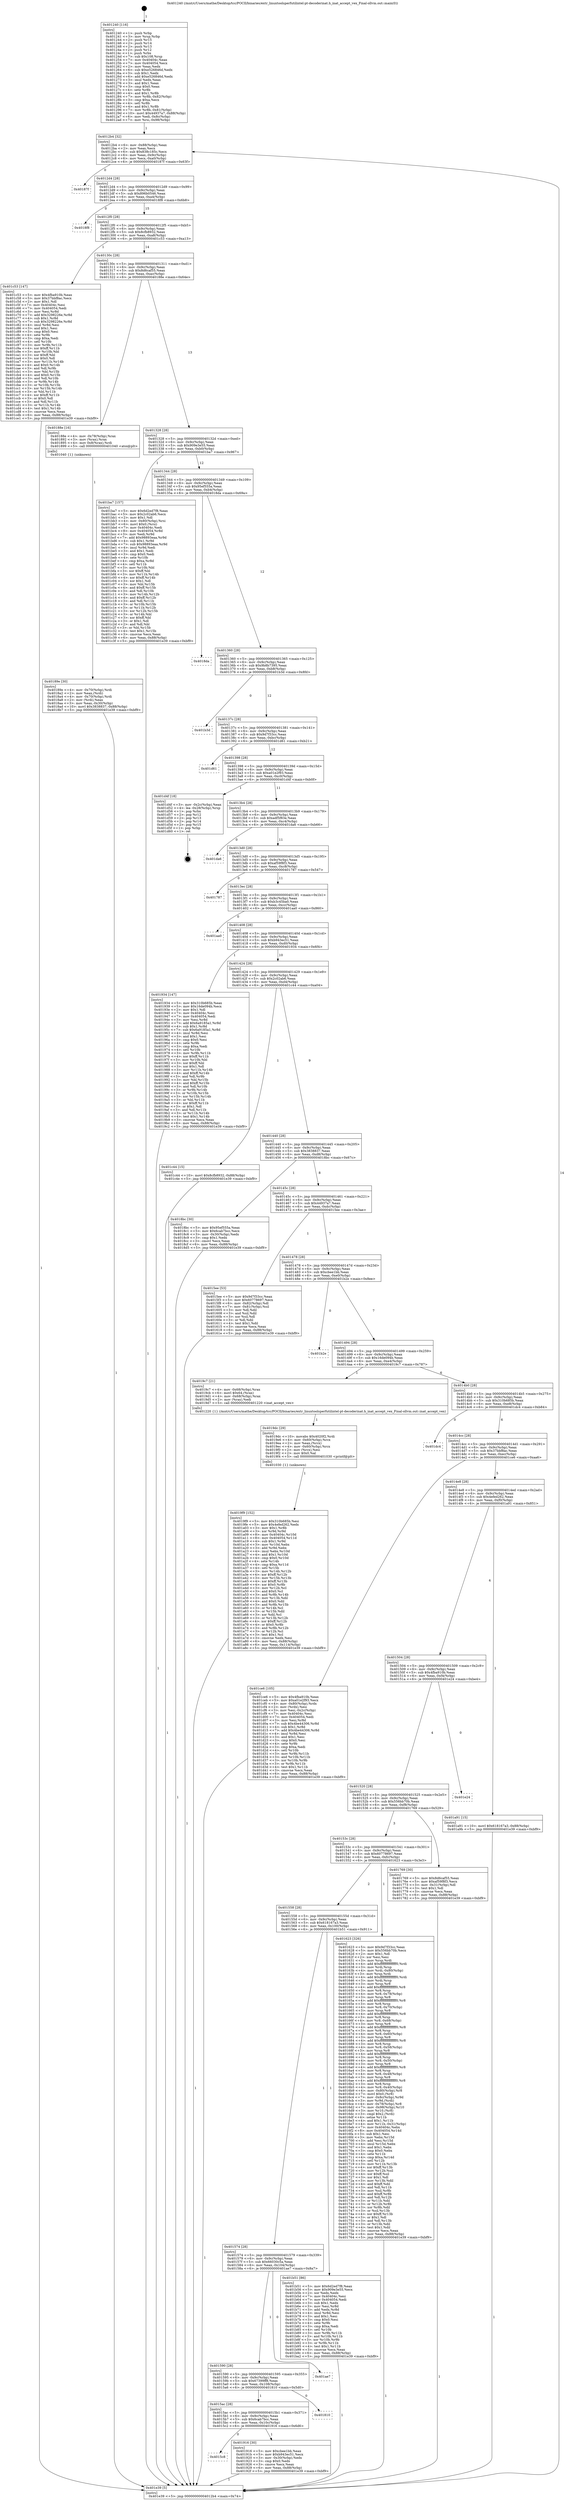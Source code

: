digraph "0x401240" {
  label = "0x401240 (/mnt/c/Users/mathe/Desktop/tcc/POCII/binaries/extr_linuxtoolsperfutilintel-pt-decoderinat.h_inat_accept_vex_Final-ollvm.out::main(0))"
  labelloc = "t"
  node[shape=record]

  Entry [label="",width=0.3,height=0.3,shape=circle,fillcolor=black,style=filled]
  "0x4012b4" [label="{
     0x4012b4 [32]\l
     | [instrs]\l
     &nbsp;&nbsp;0x4012b4 \<+6\>: mov -0x88(%rbp),%eax\l
     &nbsp;&nbsp;0x4012ba \<+2\>: mov %eax,%ecx\l
     &nbsp;&nbsp;0x4012bc \<+6\>: sub $0x838c185c,%ecx\l
     &nbsp;&nbsp;0x4012c2 \<+6\>: mov %eax,-0x9c(%rbp)\l
     &nbsp;&nbsp;0x4012c8 \<+6\>: mov %ecx,-0xa0(%rbp)\l
     &nbsp;&nbsp;0x4012ce \<+6\>: je 000000000040187f \<main+0x63f\>\l
  }"]
  "0x40187f" [label="{
     0x40187f\l
  }", style=dashed]
  "0x4012d4" [label="{
     0x4012d4 [28]\l
     | [instrs]\l
     &nbsp;&nbsp;0x4012d4 \<+5\>: jmp 00000000004012d9 \<main+0x99\>\l
     &nbsp;&nbsp;0x4012d9 \<+6\>: mov -0x9c(%rbp),%eax\l
     &nbsp;&nbsp;0x4012df \<+5\>: sub $0x896b0546,%eax\l
     &nbsp;&nbsp;0x4012e4 \<+6\>: mov %eax,-0xa4(%rbp)\l
     &nbsp;&nbsp;0x4012ea \<+6\>: je 00000000004018f8 \<main+0x6b8\>\l
  }"]
  Exit [label="",width=0.3,height=0.3,shape=circle,fillcolor=black,style=filled,peripheries=2]
  "0x4018f8" [label="{
     0x4018f8\l
  }", style=dashed]
  "0x4012f0" [label="{
     0x4012f0 [28]\l
     | [instrs]\l
     &nbsp;&nbsp;0x4012f0 \<+5\>: jmp 00000000004012f5 \<main+0xb5\>\l
     &nbsp;&nbsp;0x4012f5 \<+6\>: mov -0x9c(%rbp),%eax\l
     &nbsp;&nbsp;0x4012fb \<+5\>: sub $0x8cfb8932,%eax\l
     &nbsp;&nbsp;0x401300 \<+6\>: mov %eax,-0xa8(%rbp)\l
     &nbsp;&nbsp;0x401306 \<+6\>: je 0000000000401c53 \<main+0xa13\>\l
  }"]
  "0x4019f9" [label="{
     0x4019f9 [152]\l
     | [instrs]\l
     &nbsp;&nbsp;0x4019f9 \<+5\>: mov $0x310b685b,%esi\l
     &nbsp;&nbsp;0x4019fe \<+5\>: mov $0x4efed262,%edx\l
     &nbsp;&nbsp;0x401a03 \<+3\>: mov $0x1,%r8b\l
     &nbsp;&nbsp;0x401a06 \<+3\>: xor %r9d,%r9d\l
     &nbsp;&nbsp;0x401a09 \<+8\>: mov 0x40404c,%r10d\l
     &nbsp;&nbsp;0x401a11 \<+8\>: mov 0x404054,%r11d\l
     &nbsp;&nbsp;0x401a19 \<+4\>: sub $0x1,%r9d\l
     &nbsp;&nbsp;0x401a1d \<+3\>: mov %r10d,%ebx\l
     &nbsp;&nbsp;0x401a20 \<+3\>: add %r9d,%ebx\l
     &nbsp;&nbsp;0x401a23 \<+4\>: imul %ebx,%r10d\l
     &nbsp;&nbsp;0x401a27 \<+4\>: and $0x1,%r10d\l
     &nbsp;&nbsp;0x401a2b \<+4\>: cmp $0x0,%r10d\l
     &nbsp;&nbsp;0x401a2f \<+4\>: sete %r14b\l
     &nbsp;&nbsp;0x401a33 \<+4\>: cmp $0xa,%r11d\l
     &nbsp;&nbsp;0x401a37 \<+4\>: setl %r15b\l
     &nbsp;&nbsp;0x401a3b \<+3\>: mov %r14b,%r12b\l
     &nbsp;&nbsp;0x401a3e \<+4\>: xor $0xff,%r12b\l
     &nbsp;&nbsp;0x401a42 \<+3\>: mov %r15b,%r13b\l
     &nbsp;&nbsp;0x401a45 \<+4\>: xor $0xff,%r13b\l
     &nbsp;&nbsp;0x401a49 \<+4\>: xor $0x0,%r8b\l
     &nbsp;&nbsp;0x401a4d \<+3\>: mov %r12b,%cl\l
     &nbsp;&nbsp;0x401a50 \<+3\>: and $0x0,%cl\l
     &nbsp;&nbsp;0x401a53 \<+3\>: and %r8b,%r14b\l
     &nbsp;&nbsp;0x401a56 \<+3\>: mov %r13b,%dil\l
     &nbsp;&nbsp;0x401a59 \<+4\>: and $0x0,%dil\l
     &nbsp;&nbsp;0x401a5d \<+3\>: and %r8b,%r15b\l
     &nbsp;&nbsp;0x401a60 \<+3\>: or %r14b,%cl\l
     &nbsp;&nbsp;0x401a63 \<+3\>: or %r15b,%dil\l
     &nbsp;&nbsp;0x401a66 \<+3\>: xor %dil,%cl\l
     &nbsp;&nbsp;0x401a69 \<+3\>: or %r13b,%r12b\l
     &nbsp;&nbsp;0x401a6c \<+4\>: xor $0xff,%r12b\l
     &nbsp;&nbsp;0x401a70 \<+4\>: or $0x0,%r8b\l
     &nbsp;&nbsp;0x401a74 \<+3\>: and %r8b,%r12b\l
     &nbsp;&nbsp;0x401a77 \<+3\>: or %r12b,%cl\l
     &nbsp;&nbsp;0x401a7a \<+3\>: test $0x1,%cl\l
     &nbsp;&nbsp;0x401a7d \<+3\>: cmovne %edx,%esi\l
     &nbsp;&nbsp;0x401a80 \<+6\>: mov %esi,-0x88(%rbp)\l
     &nbsp;&nbsp;0x401a86 \<+6\>: mov %eax,-0x114(%rbp)\l
     &nbsp;&nbsp;0x401a8c \<+5\>: jmp 0000000000401e39 \<main+0xbf9\>\l
  }"]
  "0x401c53" [label="{
     0x401c53 [147]\l
     | [instrs]\l
     &nbsp;&nbsp;0x401c53 \<+5\>: mov $0x4fba910b,%eax\l
     &nbsp;&nbsp;0x401c58 \<+5\>: mov $0x37bbf8ac,%ecx\l
     &nbsp;&nbsp;0x401c5d \<+2\>: mov $0x1,%dl\l
     &nbsp;&nbsp;0x401c5f \<+7\>: mov 0x40404c,%esi\l
     &nbsp;&nbsp;0x401c66 \<+7\>: mov 0x404054,%edi\l
     &nbsp;&nbsp;0x401c6d \<+3\>: mov %esi,%r8d\l
     &nbsp;&nbsp;0x401c70 \<+7\>: add $0x3298226e,%r8d\l
     &nbsp;&nbsp;0x401c77 \<+4\>: sub $0x1,%r8d\l
     &nbsp;&nbsp;0x401c7b \<+7\>: sub $0x3298226e,%r8d\l
     &nbsp;&nbsp;0x401c82 \<+4\>: imul %r8d,%esi\l
     &nbsp;&nbsp;0x401c86 \<+3\>: and $0x1,%esi\l
     &nbsp;&nbsp;0x401c89 \<+3\>: cmp $0x0,%esi\l
     &nbsp;&nbsp;0x401c8c \<+4\>: sete %r9b\l
     &nbsp;&nbsp;0x401c90 \<+3\>: cmp $0xa,%edi\l
     &nbsp;&nbsp;0x401c93 \<+4\>: setl %r10b\l
     &nbsp;&nbsp;0x401c97 \<+3\>: mov %r9b,%r11b\l
     &nbsp;&nbsp;0x401c9a \<+4\>: xor $0xff,%r11b\l
     &nbsp;&nbsp;0x401c9e \<+3\>: mov %r10b,%bl\l
     &nbsp;&nbsp;0x401ca1 \<+3\>: xor $0xff,%bl\l
     &nbsp;&nbsp;0x401ca4 \<+3\>: xor $0x0,%dl\l
     &nbsp;&nbsp;0x401ca7 \<+3\>: mov %r11b,%r14b\l
     &nbsp;&nbsp;0x401caa \<+4\>: and $0x0,%r14b\l
     &nbsp;&nbsp;0x401cae \<+3\>: and %dl,%r9b\l
     &nbsp;&nbsp;0x401cb1 \<+3\>: mov %bl,%r15b\l
     &nbsp;&nbsp;0x401cb4 \<+4\>: and $0x0,%r15b\l
     &nbsp;&nbsp;0x401cb8 \<+3\>: and %dl,%r10b\l
     &nbsp;&nbsp;0x401cbb \<+3\>: or %r9b,%r14b\l
     &nbsp;&nbsp;0x401cbe \<+3\>: or %r10b,%r15b\l
     &nbsp;&nbsp;0x401cc1 \<+3\>: xor %r15b,%r14b\l
     &nbsp;&nbsp;0x401cc4 \<+3\>: or %bl,%r11b\l
     &nbsp;&nbsp;0x401cc7 \<+4\>: xor $0xff,%r11b\l
     &nbsp;&nbsp;0x401ccb \<+3\>: or $0x0,%dl\l
     &nbsp;&nbsp;0x401cce \<+3\>: and %dl,%r11b\l
     &nbsp;&nbsp;0x401cd1 \<+3\>: or %r11b,%r14b\l
     &nbsp;&nbsp;0x401cd4 \<+4\>: test $0x1,%r14b\l
     &nbsp;&nbsp;0x401cd8 \<+3\>: cmovne %ecx,%eax\l
     &nbsp;&nbsp;0x401cdb \<+6\>: mov %eax,-0x88(%rbp)\l
     &nbsp;&nbsp;0x401ce1 \<+5\>: jmp 0000000000401e39 \<main+0xbf9\>\l
  }"]
  "0x40130c" [label="{
     0x40130c [28]\l
     | [instrs]\l
     &nbsp;&nbsp;0x40130c \<+5\>: jmp 0000000000401311 \<main+0xd1\>\l
     &nbsp;&nbsp;0x401311 \<+6\>: mov -0x9c(%rbp),%eax\l
     &nbsp;&nbsp;0x401317 \<+5\>: sub $0x8d6caf55,%eax\l
     &nbsp;&nbsp;0x40131c \<+6\>: mov %eax,-0xac(%rbp)\l
     &nbsp;&nbsp;0x401322 \<+6\>: je 000000000040188e \<main+0x64e\>\l
  }"]
  "0x4019dc" [label="{
     0x4019dc [29]\l
     | [instrs]\l
     &nbsp;&nbsp;0x4019dc \<+10\>: movabs $0x4020f2,%rdi\l
     &nbsp;&nbsp;0x4019e6 \<+4\>: mov -0x60(%rbp),%rcx\l
     &nbsp;&nbsp;0x4019ea \<+2\>: mov %eax,(%rcx)\l
     &nbsp;&nbsp;0x4019ec \<+4\>: mov -0x60(%rbp),%rcx\l
     &nbsp;&nbsp;0x4019f0 \<+2\>: mov (%rcx),%esi\l
     &nbsp;&nbsp;0x4019f2 \<+2\>: mov $0x0,%al\l
     &nbsp;&nbsp;0x4019f4 \<+5\>: call 0000000000401030 \<printf@plt\>\l
     | [calls]\l
     &nbsp;&nbsp;0x401030 \{1\} (unknown)\l
  }"]
  "0x40188e" [label="{
     0x40188e [16]\l
     | [instrs]\l
     &nbsp;&nbsp;0x40188e \<+4\>: mov -0x78(%rbp),%rax\l
     &nbsp;&nbsp;0x401892 \<+3\>: mov (%rax),%rax\l
     &nbsp;&nbsp;0x401895 \<+4\>: mov 0x8(%rax),%rdi\l
     &nbsp;&nbsp;0x401899 \<+5\>: call 0000000000401040 \<atoi@plt\>\l
     | [calls]\l
     &nbsp;&nbsp;0x401040 \{1\} (unknown)\l
  }"]
  "0x401328" [label="{
     0x401328 [28]\l
     | [instrs]\l
     &nbsp;&nbsp;0x401328 \<+5\>: jmp 000000000040132d \<main+0xed\>\l
     &nbsp;&nbsp;0x40132d \<+6\>: mov -0x9c(%rbp),%eax\l
     &nbsp;&nbsp;0x401333 \<+5\>: sub $0x909e3e55,%eax\l
     &nbsp;&nbsp;0x401338 \<+6\>: mov %eax,-0xb0(%rbp)\l
     &nbsp;&nbsp;0x40133e \<+6\>: je 0000000000401ba7 \<main+0x967\>\l
  }"]
  "0x4015c8" [label="{
     0x4015c8\l
  }", style=dashed]
  "0x401ba7" [label="{
     0x401ba7 [157]\l
     | [instrs]\l
     &nbsp;&nbsp;0x401ba7 \<+5\>: mov $0x6d2ed7f8,%eax\l
     &nbsp;&nbsp;0x401bac \<+5\>: mov $0x2c02ab6,%ecx\l
     &nbsp;&nbsp;0x401bb1 \<+2\>: mov $0x1,%dl\l
     &nbsp;&nbsp;0x401bb3 \<+4\>: mov -0x80(%rbp),%rsi\l
     &nbsp;&nbsp;0x401bb7 \<+6\>: movl $0x0,(%rsi)\l
     &nbsp;&nbsp;0x401bbd \<+7\>: mov 0x40404c,%edi\l
     &nbsp;&nbsp;0x401bc4 \<+8\>: mov 0x404054,%r8d\l
     &nbsp;&nbsp;0x401bcc \<+3\>: mov %edi,%r9d\l
     &nbsp;&nbsp;0x401bcf \<+7\>: add $0x98893eaa,%r9d\l
     &nbsp;&nbsp;0x401bd6 \<+4\>: sub $0x1,%r9d\l
     &nbsp;&nbsp;0x401bda \<+7\>: sub $0x98893eaa,%r9d\l
     &nbsp;&nbsp;0x401be1 \<+4\>: imul %r9d,%edi\l
     &nbsp;&nbsp;0x401be5 \<+3\>: and $0x1,%edi\l
     &nbsp;&nbsp;0x401be8 \<+3\>: cmp $0x0,%edi\l
     &nbsp;&nbsp;0x401beb \<+4\>: sete %r10b\l
     &nbsp;&nbsp;0x401bef \<+4\>: cmp $0xa,%r8d\l
     &nbsp;&nbsp;0x401bf3 \<+4\>: setl %r11b\l
     &nbsp;&nbsp;0x401bf7 \<+3\>: mov %r10b,%bl\l
     &nbsp;&nbsp;0x401bfa \<+3\>: xor $0xff,%bl\l
     &nbsp;&nbsp;0x401bfd \<+3\>: mov %r11b,%r14b\l
     &nbsp;&nbsp;0x401c00 \<+4\>: xor $0xff,%r14b\l
     &nbsp;&nbsp;0x401c04 \<+3\>: xor $0x1,%dl\l
     &nbsp;&nbsp;0x401c07 \<+3\>: mov %bl,%r15b\l
     &nbsp;&nbsp;0x401c0a \<+4\>: and $0xff,%r15b\l
     &nbsp;&nbsp;0x401c0e \<+3\>: and %dl,%r10b\l
     &nbsp;&nbsp;0x401c11 \<+3\>: mov %r14b,%r12b\l
     &nbsp;&nbsp;0x401c14 \<+4\>: and $0xff,%r12b\l
     &nbsp;&nbsp;0x401c18 \<+3\>: and %dl,%r11b\l
     &nbsp;&nbsp;0x401c1b \<+3\>: or %r10b,%r15b\l
     &nbsp;&nbsp;0x401c1e \<+3\>: or %r11b,%r12b\l
     &nbsp;&nbsp;0x401c21 \<+3\>: xor %r12b,%r15b\l
     &nbsp;&nbsp;0x401c24 \<+3\>: or %r14b,%bl\l
     &nbsp;&nbsp;0x401c27 \<+3\>: xor $0xff,%bl\l
     &nbsp;&nbsp;0x401c2a \<+3\>: or $0x1,%dl\l
     &nbsp;&nbsp;0x401c2d \<+2\>: and %dl,%bl\l
     &nbsp;&nbsp;0x401c2f \<+3\>: or %bl,%r15b\l
     &nbsp;&nbsp;0x401c32 \<+4\>: test $0x1,%r15b\l
     &nbsp;&nbsp;0x401c36 \<+3\>: cmovne %ecx,%eax\l
     &nbsp;&nbsp;0x401c39 \<+6\>: mov %eax,-0x88(%rbp)\l
     &nbsp;&nbsp;0x401c3f \<+5\>: jmp 0000000000401e39 \<main+0xbf9\>\l
  }"]
  "0x401344" [label="{
     0x401344 [28]\l
     | [instrs]\l
     &nbsp;&nbsp;0x401344 \<+5\>: jmp 0000000000401349 \<main+0x109\>\l
     &nbsp;&nbsp;0x401349 \<+6\>: mov -0x9c(%rbp),%eax\l
     &nbsp;&nbsp;0x40134f \<+5\>: sub $0x95ef555a,%eax\l
     &nbsp;&nbsp;0x401354 \<+6\>: mov %eax,-0xb4(%rbp)\l
     &nbsp;&nbsp;0x40135a \<+6\>: je 00000000004018da \<main+0x69a\>\l
  }"]
  "0x401916" [label="{
     0x401916 [30]\l
     | [instrs]\l
     &nbsp;&nbsp;0x401916 \<+5\>: mov $0xcbee1bb,%eax\l
     &nbsp;&nbsp;0x40191b \<+5\>: mov $0xb943ec51,%ecx\l
     &nbsp;&nbsp;0x401920 \<+3\>: mov -0x30(%rbp),%edx\l
     &nbsp;&nbsp;0x401923 \<+3\>: cmp $0x0,%edx\l
     &nbsp;&nbsp;0x401926 \<+3\>: cmove %ecx,%eax\l
     &nbsp;&nbsp;0x401929 \<+6\>: mov %eax,-0x88(%rbp)\l
     &nbsp;&nbsp;0x40192f \<+5\>: jmp 0000000000401e39 \<main+0xbf9\>\l
  }"]
  "0x4018da" [label="{
     0x4018da\l
  }", style=dashed]
  "0x401360" [label="{
     0x401360 [28]\l
     | [instrs]\l
     &nbsp;&nbsp;0x401360 \<+5\>: jmp 0000000000401365 \<main+0x125\>\l
     &nbsp;&nbsp;0x401365 \<+6\>: mov -0x9c(%rbp),%eax\l
     &nbsp;&nbsp;0x40136b \<+5\>: sub $0x9b8b7395,%eax\l
     &nbsp;&nbsp;0x401370 \<+6\>: mov %eax,-0xb8(%rbp)\l
     &nbsp;&nbsp;0x401376 \<+6\>: je 0000000000401b3d \<main+0x8fd\>\l
  }"]
  "0x4015ac" [label="{
     0x4015ac [28]\l
     | [instrs]\l
     &nbsp;&nbsp;0x4015ac \<+5\>: jmp 00000000004015b1 \<main+0x371\>\l
     &nbsp;&nbsp;0x4015b1 \<+6\>: mov -0x9c(%rbp),%eax\l
     &nbsp;&nbsp;0x4015b7 \<+5\>: sub $0x6cab7bcc,%eax\l
     &nbsp;&nbsp;0x4015bc \<+6\>: mov %eax,-0x10c(%rbp)\l
     &nbsp;&nbsp;0x4015c2 \<+6\>: je 0000000000401916 \<main+0x6d6\>\l
  }"]
  "0x401b3d" [label="{
     0x401b3d\l
  }", style=dashed]
  "0x40137c" [label="{
     0x40137c [28]\l
     | [instrs]\l
     &nbsp;&nbsp;0x40137c \<+5\>: jmp 0000000000401381 \<main+0x141\>\l
     &nbsp;&nbsp;0x401381 \<+6\>: mov -0x9c(%rbp),%eax\l
     &nbsp;&nbsp;0x401387 \<+5\>: sub $0x9d7f33cc,%eax\l
     &nbsp;&nbsp;0x40138c \<+6\>: mov %eax,-0xbc(%rbp)\l
     &nbsp;&nbsp;0x401392 \<+6\>: je 0000000000401d61 \<main+0xb21\>\l
  }"]
  "0x401810" [label="{
     0x401810\l
  }", style=dashed]
  "0x401d61" [label="{
     0x401d61\l
  }", style=dashed]
  "0x401398" [label="{
     0x401398 [28]\l
     | [instrs]\l
     &nbsp;&nbsp;0x401398 \<+5\>: jmp 000000000040139d \<main+0x15d\>\l
     &nbsp;&nbsp;0x40139d \<+6\>: mov -0x9c(%rbp),%eax\l
     &nbsp;&nbsp;0x4013a3 \<+5\>: sub $0xa01e2f93,%eax\l
     &nbsp;&nbsp;0x4013a8 \<+6\>: mov %eax,-0xc0(%rbp)\l
     &nbsp;&nbsp;0x4013ae \<+6\>: je 0000000000401d4f \<main+0xb0f\>\l
  }"]
  "0x401590" [label="{
     0x401590 [28]\l
     | [instrs]\l
     &nbsp;&nbsp;0x401590 \<+5\>: jmp 0000000000401595 \<main+0x355\>\l
     &nbsp;&nbsp;0x401595 \<+6\>: mov -0x9c(%rbp),%eax\l
     &nbsp;&nbsp;0x40159b \<+5\>: sub $0x67399ff8,%eax\l
     &nbsp;&nbsp;0x4015a0 \<+6\>: mov %eax,-0x108(%rbp)\l
     &nbsp;&nbsp;0x4015a6 \<+6\>: je 0000000000401810 \<main+0x5d0\>\l
  }"]
  "0x401d4f" [label="{
     0x401d4f [18]\l
     | [instrs]\l
     &nbsp;&nbsp;0x401d4f \<+3\>: mov -0x2c(%rbp),%eax\l
     &nbsp;&nbsp;0x401d52 \<+4\>: lea -0x28(%rbp),%rsp\l
     &nbsp;&nbsp;0x401d56 \<+1\>: pop %rbx\l
     &nbsp;&nbsp;0x401d57 \<+2\>: pop %r12\l
     &nbsp;&nbsp;0x401d59 \<+2\>: pop %r13\l
     &nbsp;&nbsp;0x401d5b \<+2\>: pop %r14\l
     &nbsp;&nbsp;0x401d5d \<+2\>: pop %r15\l
     &nbsp;&nbsp;0x401d5f \<+1\>: pop %rbp\l
     &nbsp;&nbsp;0x401d60 \<+1\>: ret\l
  }"]
  "0x4013b4" [label="{
     0x4013b4 [28]\l
     | [instrs]\l
     &nbsp;&nbsp;0x4013b4 \<+5\>: jmp 00000000004013b9 \<main+0x179\>\l
     &nbsp;&nbsp;0x4013b9 \<+6\>: mov -0x9c(%rbp),%eax\l
     &nbsp;&nbsp;0x4013bf \<+5\>: sub $0xadf5f83e,%eax\l
     &nbsp;&nbsp;0x4013c4 \<+6\>: mov %eax,-0xc4(%rbp)\l
     &nbsp;&nbsp;0x4013ca \<+6\>: je 0000000000401da6 \<main+0xb66\>\l
  }"]
  "0x401ae7" [label="{
     0x401ae7\l
  }", style=dashed]
  "0x401da6" [label="{
     0x401da6\l
  }", style=dashed]
  "0x4013d0" [label="{
     0x4013d0 [28]\l
     | [instrs]\l
     &nbsp;&nbsp;0x4013d0 \<+5\>: jmp 00000000004013d5 \<main+0x195\>\l
     &nbsp;&nbsp;0x4013d5 \<+6\>: mov -0x9c(%rbp),%eax\l
     &nbsp;&nbsp;0x4013db \<+5\>: sub $0xaf59f8f3,%eax\l
     &nbsp;&nbsp;0x4013e0 \<+6\>: mov %eax,-0xc8(%rbp)\l
     &nbsp;&nbsp;0x4013e6 \<+6\>: je 0000000000401787 \<main+0x547\>\l
  }"]
  "0x401574" [label="{
     0x401574 [28]\l
     | [instrs]\l
     &nbsp;&nbsp;0x401574 \<+5\>: jmp 0000000000401579 \<main+0x339\>\l
     &nbsp;&nbsp;0x401579 \<+6\>: mov -0x9c(%rbp),%eax\l
     &nbsp;&nbsp;0x40157f \<+5\>: sub $0x66030c5a,%eax\l
     &nbsp;&nbsp;0x401584 \<+6\>: mov %eax,-0x104(%rbp)\l
     &nbsp;&nbsp;0x40158a \<+6\>: je 0000000000401ae7 \<main+0x8a7\>\l
  }"]
  "0x401787" [label="{
     0x401787\l
  }", style=dashed]
  "0x4013ec" [label="{
     0x4013ec [28]\l
     | [instrs]\l
     &nbsp;&nbsp;0x4013ec \<+5\>: jmp 00000000004013f1 \<main+0x1b1\>\l
     &nbsp;&nbsp;0x4013f1 \<+6\>: mov -0x9c(%rbp),%eax\l
     &nbsp;&nbsp;0x4013f7 \<+5\>: sub $0xb3c45ba0,%eax\l
     &nbsp;&nbsp;0x4013fc \<+6\>: mov %eax,-0xcc(%rbp)\l
     &nbsp;&nbsp;0x401402 \<+6\>: je 0000000000401aa0 \<main+0x860\>\l
  }"]
  "0x401b51" [label="{
     0x401b51 [86]\l
     | [instrs]\l
     &nbsp;&nbsp;0x401b51 \<+5\>: mov $0x6d2ed7f8,%eax\l
     &nbsp;&nbsp;0x401b56 \<+5\>: mov $0x909e3e55,%ecx\l
     &nbsp;&nbsp;0x401b5b \<+2\>: xor %edx,%edx\l
     &nbsp;&nbsp;0x401b5d \<+7\>: mov 0x40404c,%esi\l
     &nbsp;&nbsp;0x401b64 \<+7\>: mov 0x404054,%edi\l
     &nbsp;&nbsp;0x401b6b \<+3\>: sub $0x1,%edx\l
     &nbsp;&nbsp;0x401b6e \<+3\>: mov %esi,%r8d\l
     &nbsp;&nbsp;0x401b71 \<+3\>: add %edx,%r8d\l
     &nbsp;&nbsp;0x401b74 \<+4\>: imul %r8d,%esi\l
     &nbsp;&nbsp;0x401b78 \<+3\>: and $0x1,%esi\l
     &nbsp;&nbsp;0x401b7b \<+3\>: cmp $0x0,%esi\l
     &nbsp;&nbsp;0x401b7e \<+4\>: sete %r9b\l
     &nbsp;&nbsp;0x401b82 \<+3\>: cmp $0xa,%edi\l
     &nbsp;&nbsp;0x401b85 \<+4\>: setl %r10b\l
     &nbsp;&nbsp;0x401b89 \<+3\>: mov %r9b,%r11b\l
     &nbsp;&nbsp;0x401b8c \<+3\>: and %r10b,%r11b\l
     &nbsp;&nbsp;0x401b8f \<+3\>: xor %r10b,%r9b\l
     &nbsp;&nbsp;0x401b92 \<+3\>: or %r9b,%r11b\l
     &nbsp;&nbsp;0x401b95 \<+4\>: test $0x1,%r11b\l
     &nbsp;&nbsp;0x401b99 \<+3\>: cmovne %ecx,%eax\l
     &nbsp;&nbsp;0x401b9c \<+6\>: mov %eax,-0x88(%rbp)\l
     &nbsp;&nbsp;0x401ba2 \<+5\>: jmp 0000000000401e39 \<main+0xbf9\>\l
  }"]
  "0x401aa0" [label="{
     0x401aa0\l
  }", style=dashed]
  "0x401408" [label="{
     0x401408 [28]\l
     | [instrs]\l
     &nbsp;&nbsp;0x401408 \<+5\>: jmp 000000000040140d \<main+0x1cd\>\l
     &nbsp;&nbsp;0x40140d \<+6\>: mov -0x9c(%rbp),%eax\l
     &nbsp;&nbsp;0x401413 \<+5\>: sub $0xb943ec51,%eax\l
     &nbsp;&nbsp;0x401418 \<+6\>: mov %eax,-0xd0(%rbp)\l
     &nbsp;&nbsp;0x40141e \<+6\>: je 0000000000401934 \<main+0x6f4\>\l
  }"]
  "0x40189e" [label="{
     0x40189e [30]\l
     | [instrs]\l
     &nbsp;&nbsp;0x40189e \<+4\>: mov -0x70(%rbp),%rdi\l
     &nbsp;&nbsp;0x4018a2 \<+2\>: mov %eax,(%rdi)\l
     &nbsp;&nbsp;0x4018a4 \<+4\>: mov -0x70(%rbp),%rdi\l
     &nbsp;&nbsp;0x4018a8 \<+2\>: mov (%rdi),%eax\l
     &nbsp;&nbsp;0x4018aa \<+3\>: mov %eax,-0x30(%rbp)\l
     &nbsp;&nbsp;0x4018ad \<+10\>: movl $0x3838837,-0x88(%rbp)\l
     &nbsp;&nbsp;0x4018b7 \<+5\>: jmp 0000000000401e39 \<main+0xbf9\>\l
  }"]
  "0x401934" [label="{
     0x401934 [147]\l
     | [instrs]\l
     &nbsp;&nbsp;0x401934 \<+5\>: mov $0x310b685b,%eax\l
     &nbsp;&nbsp;0x401939 \<+5\>: mov $0x16de094b,%ecx\l
     &nbsp;&nbsp;0x40193e \<+2\>: mov $0x1,%dl\l
     &nbsp;&nbsp;0x401940 \<+7\>: mov 0x40404c,%esi\l
     &nbsp;&nbsp;0x401947 \<+7\>: mov 0x404054,%edi\l
     &nbsp;&nbsp;0x40194e \<+3\>: mov %esi,%r8d\l
     &nbsp;&nbsp;0x401951 \<+7\>: add $0x6a9185a1,%r8d\l
     &nbsp;&nbsp;0x401958 \<+4\>: sub $0x1,%r8d\l
     &nbsp;&nbsp;0x40195c \<+7\>: sub $0x6a9185a1,%r8d\l
     &nbsp;&nbsp;0x401963 \<+4\>: imul %r8d,%esi\l
     &nbsp;&nbsp;0x401967 \<+3\>: and $0x1,%esi\l
     &nbsp;&nbsp;0x40196a \<+3\>: cmp $0x0,%esi\l
     &nbsp;&nbsp;0x40196d \<+4\>: sete %r9b\l
     &nbsp;&nbsp;0x401971 \<+3\>: cmp $0xa,%edi\l
     &nbsp;&nbsp;0x401974 \<+4\>: setl %r10b\l
     &nbsp;&nbsp;0x401978 \<+3\>: mov %r9b,%r11b\l
     &nbsp;&nbsp;0x40197b \<+4\>: xor $0xff,%r11b\l
     &nbsp;&nbsp;0x40197f \<+3\>: mov %r10b,%bl\l
     &nbsp;&nbsp;0x401982 \<+3\>: xor $0xff,%bl\l
     &nbsp;&nbsp;0x401985 \<+3\>: xor $0x1,%dl\l
     &nbsp;&nbsp;0x401988 \<+3\>: mov %r11b,%r14b\l
     &nbsp;&nbsp;0x40198b \<+4\>: and $0xff,%r14b\l
     &nbsp;&nbsp;0x40198f \<+3\>: and %dl,%r9b\l
     &nbsp;&nbsp;0x401992 \<+3\>: mov %bl,%r15b\l
     &nbsp;&nbsp;0x401995 \<+4\>: and $0xff,%r15b\l
     &nbsp;&nbsp;0x401999 \<+3\>: and %dl,%r10b\l
     &nbsp;&nbsp;0x40199c \<+3\>: or %r9b,%r14b\l
     &nbsp;&nbsp;0x40199f \<+3\>: or %r10b,%r15b\l
     &nbsp;&nbsp;0x4019a2 \<+3\>: xor %r15b,%r14b\l
     &nbsp;&nbsp;0x4019a5 \<+3\>: or %bl,%r11b\l
     &nbsp;&nbsp;0x4019a8 \<+4\>: xor $0xff,%r11b\l
     &nbsp;&nbsp;0x4019ac \<+3\>: or $0x1,%dl\l
     &nbsp;&nbsp;0x4019af \<+3\>: and %dl,%r11b\l
     &nbsp;&nbsp;0x4019b2 \<+3\>: or %r11b,%r14b\l
     &nbsp;&nbsp;0x4019b5 \<+4\>: test $0x1,%r14b\l
     &nbsp;&nbsp;0x4019b9 \<+3\>: cmovne %ecx,%eax\l
     &nbsp;&nbsp;0x4019bc \<+6\>: mov %eax,-0x88(%rbp)\l
     &nbsp;&nbsp;0x4019c2 \<+5\>: jmp 0000000000401e39 \<main+0xbf9\>\l
  }"]
  "0x401424" [label="{
     0x401424 [28]\l
     | [instrs]\l
     &nbsp;&nbsp;0x401424 \<+5\>: jmp 0000000000401429 \<main+0x1e9\>\l
     &nbsp;&nbsp;0x401429 \<+6\>: mov -0x9c(%rbp),%eax\l
     &nbsp;&nbsp;0x40142f \<+5\>: sub $0x2c02ab6,%eax\l
     &nbsp;&nbsp;0x401434 \<+6\>: mov %eax,-0xd4(%rbp)\l
     &nbsp;&nbsp;0x40143a \<+6\>: je 0000000000401c44 \<main+0xa04\>\l
  }"]
  "0x401558" [label="{
     0x401558 [28]\l
     | [instrs]\l
     &nbsp;&nbsp;0x401558 \<+5\>: jmp 000000000040155d \<main+0x31d\>\l
     &nbsp;&nbsp;0x40155d \<+6\>: mov -0x9c(%rbp),%eax\l
     &nbsp;&nbsp;0x401563 \<+5\>: sub $0x618167a3,%eax\l
     &nbsp;&nbsp;0x401568 \<+6\>: mov %eax,-0x100(%rbp)\l
     &nbsp;&nbsp;0x40156e \<+6\>: je 0000000000401b51 \<main+0x911\>\l
  }"]
  "0x401c44" [label="{
     0x401c44 [15]\l
     | [instrs]\l
     &nbsp;&nbsp;0x401c44 \<+10\>: movl $0x8cfb8932,-0x88(%rbp)\l
     &nbsp;&nbsp;0x401c4e \<+5\>: jmp 0000000000401e39 \<main+0xbf9\>\l
  }"]
  "0x401440" [label="{
     0x401440 [28]\l
     | [instrs]\l
     &nbsp;&nbsp;0x401440 \<+5\>: jmp 0000000000401445 \<main+0x205\>\l
     &nbsp;&nbsp;0x401445 \<+6\>: mov -0x9c(%rbp),%eax\l
     &nbsp;&nbsp;0x40144b \<+5\>: sub $0x3838837,%eax\l
     &nbsp;&nbsp;0x401450 \<+6\>: mov %eax,-0xd8(%rbp)\l
     &nbsp;&nbsp;0x401456 \<+6\>: je 00000000004018bc \<main+0x67c\>\l
  }"]
  "0x401623" [label="{
     0x401623 [326]\l
     | [instrs]\l
     &nbsp;&nbsp;0x401623 \<+5\>: mov $0x9d7f33cc,%eax\l
     &nbsp;&nbsp;0x401628 \<+5\>: mov $0x556bb70b,%ecx\l
     &nbsp;&nbsp;0x40162d \<+2\>: mov $0x1,%dl\l
     &nbsp;&nbsp;0x40162f \<+2\>: xor %esi,%esi\l
     &nbsp;&nbsp;0x401631 \<+3\>: mov %rsp,%rdi\l
     &nbsp;&nbsp;0x401634 \<+4\>: add $0xfffffffffffffff0,%rdi\l
     &nbsp;&nbsp;0x401638 \<+3\>: mov %rdi,%rsp\l
     &nbsp;&nbsp;0x40163b \<+4\>: mov %rdi,-0x80(%rbp)\l
     &nbsp;&nbsp;0x40163f \<+3\>: mov %rsp,%rdi\l
     &nbsp;&nbsp;0x401642 \<+4\>: add $0xfffffffffffffff0,%rdi\l
     &nbsp;&nbsp;0x401646 \<+3\>: mov %rdi,%rsp\l
     &nbsp;&nbsp;0x401649 \<+3\>: mov %rsp,%r8\l
     &nbsp;&nbsp;0x40164c \<+4\>: add $0xfffffffffffffff0,%r8\l
     &nbsp;&nbsp;0x401650 \<+3\>: mov %r8,%rsp\l
     &nbsp;&nbsp;0x401653 \<+4\>: mov %r8,-0x78(%rbp)\l
     &nbsp;&nbsp;0x401657 \<+3\>: mov %rsp,%r8\l
     &nbsp;&nbsp;0x40165a \<+4\>: add $0xfffffffffffffff0,%r8\l
     &nbsp;&nbsp;0x40165e \<+3\>: mov %r8,%rsp\l
     &nbsp;&nbsp;0x401661 \<+4\>: mov %r8,-0x70(%rbp)\l
     &nbsp;&nbsp;0x401665 \<+3\>: mov %rsp,%r8\l
     &nbsp;&nbsp;0x401668 \<+4\>: add $0xfffffffffffffff0,%r8\l
     &nbsp;&nbsp;0x40166c \<+3\>: mov %r8,%rsp\l
     &nbsp;&nbsp;0x40166f \<+4\>: mov %r8,-0x68(%rbp)\l
     &nbsp;&nbsp;0x401673 \<+3\>: mov %rsp,%r8\l
     &nbsp;&nbsp;0x401676 \<+4\>: add $0xfffffffffffffff0,%r8\l
     &nbsp;&nbsp;0x40167a \<+3\>: mov %r8,%rsp\l
     &nbsp;&nbsp;0x40167d \<+4\>: mov %r8,-0x60(%rbp)\l
     &nbsp;&nbsp;0x401681 \<+3\>: mov %rsp,%r8\l
     &nbsp;&nbsp;0x401684 \<+4\>: add $0xfffffffffffffff0,%r8\l
     &nbsp;&nbsp;0x401688 \<+3\>: mov %r8,%rsp\l
     &nbsp;&nbsp;0x40168b \<+4\>: mov %r8,-0x58(%rbp)\l
     &nbsp;&nbsp;0x40168f \<+3\>: mov %rsp,%r8\l
     &nbsp;&nbsp;0x401692 \<+4\>: add $0xfffffffffffffff0,%r8\l
     &nbsp;&nbsp;0x401696 \<+3\>: mov %r8,%rsp\l
     &nbsp;&nbsp;0x401699 \<+4\>: mov %r8,-0x50(%rbp)\l
     &nbsp;&nbsp;0x40169d \<+3\>: mov %rsp,%r8\l
     &nbsp;&nbsp;0x4016a0 \<+4\>: add $0xfffffffffffffff0,%r8\l
     &nbsp;&nbsp;0x4016a4 \<+3\>: mov %r8,%rsp\l
     &nbsp;&nbsp;0x4016a7 \<+4\>: mov %r8,-0x48(%rbp)\l
     &nbsp;&nbsp;0x4016ab \<+3\>: mov %rsp,%r8\l
     &nbsp;&nbsp;0x4016ae \<+4\>: add $0xfffffffffffffff0,%r8\l
     &nbsp;&nbsp;0x4016b2 \<+3\>: mov %r8,%rsp\l
     &nbsp;&nbsp;0x4016b5 \<+4\>: mov %r8,-0x40(%rbp)\l
     &nbsp;&nbsp;0x4016b9 \<+4\>: mov -0x80(%rbp),%r8\l
     &nbsp;&nbsp;0x4016bd \<+7\>: movl $0x0,(%r8)\l
     &nbsp;&nbsp;0x4016c4 \<+7\>: mov -0x8c(%rbp),%r9d\l
     &nbsp;&nbsp;0x4016cb \<+3\>: mov %r9d,(%rdi)\l
     &nbsp;&nbsp;0x4016ce \<+4\>: mov -0x78(%rbp),%r8\l
     &nbsp;&nbsp;0x4016d2 \<+7\>: mov -0x98(%rbp),%r10\l
     &nbsp;&nbsp;0x4016d9 \<+3\>: mov %r10,(%r8)\l
     &nbsp;&nbsp;0x4016dc \<+3\>: cmpl $0x2,(%rdi)\l
     &nbsp;&nbsp;0x4016df \<+4\>: setne %r11b\l
     &nbsp;&nbsp;0x4016e3 \<+4\>: and $0x1,%r11b\l
     &nbsp;&nbsp;0x4016e7 \<+4\>: mov %r11b,-0x31(%rbp)\l
     &nbsp;&nbsp;0x4016eb \<+7\>: mov 0x40404c,%ebx\l
     &nbsp;&nbsp;0x4016f2 \<+8\>: mov 0x404054,%r14d\l
     &nbsp;&nbsp;0x4016fa \<+3\>: sub $0x1,%esi\l
     &nbsp;&nbsp;0x4016fd \<+3\>: mov %ebx,%r15d\l
     &nbsp;&nbsp;0x401700 \<+3\>: add %esi,%r15d\l
     &nbsp;&nbsp;0x401703 \<+4\>: imul %r15d,%ebx\l
     &nbsp;&nbsp;0x401707 \<+3\>: and $0x1,%ebx\l
     &nbsp;&nbsp;0x40170a \<+3\>: cmp $0x0,%ebx\l
     &nbsp;&nbsp;0x40170d \<+4\>: sete %r11b\l
     &nbsp;&nbsp;0x401711 \<+4\>: cmp $0xa,%r14d\l
     &nbsp;&nbsp;0x401715 \<+4\>: setl %r12b\l
     &nbsp;&nbsp;0x401719 \<+3\>: mov %r11b,%r13b\l
     &nbsp;&nbsp;0x40171c \<+4\>: xor $0xff,%r13b\l
     &nbsp;&nbsp;0x401720 \<+3\>: mov %r12b,%sil\l
     &nbsp;&nbsp;0x401723 \<+4\>: xor $0xff,%sil\l
     &nbsp;&nbsp;0x401727 \<+3\>: xor $0x1,%dl\l
     &nbsp;&nbsp;0x40172a \<+3\>: mov %r13b,%dil\l
     &nbsp;&nbsp;0x40172d \<+4\>: and $0xff,%dil\l
     &nbsp;&nbsp;0x401731 \<+3\>: and %dl,%r11b\l
     &nbsp;&nbsp;0x401734 \<+3\>: mov %sil,%r8b\l
     &nbsp;&nbsp;0x401737 \<+4\>: and $0xff,%r8b\l
     &nbsp;&nbsp;0x40173b \<+3\>: and %dl,%r12b\l
     &nbsp;&nbsp;0x40173e \<+3\>: or %r11b,%dil\l
     &nbsp;&nbsp;0x401741 \<+3\>: or %r12b,%r8b\l
     &nbsp;&nbsp;0x401744 \<+3\>: xor %r8b,%dil\l
     &nbsp;&nbsp;0x401747 \<+3\>: or %sil,%r13b\l
     &nbsp;&nbsp;0x40174a \<+4\>: xor $0xff,%r13b\l
     &nbsp;&nbsp;0x40174e \<+3\>: or $0x1,%dl\l
     &nbsp;&nbsp;0x401751 \<+3\>: and %dl,%r13b\l
     &nbsp;&nbsp;0x401754 \<+3\>: or %r13b,%dil\l
     &nbsp;&nbsp;0x401757 \<+4\>: test $0x1,%dil\l
     &nbsp;&nbsp;0x40175b \<+3\>: cmovne %ecx,%eax\l
     &nbsp;&nbsp;0x40175e \<+6\>: mov %eax,-0x88(%rbp)\l
     &nbsp;&nbsp;0x401764 \<+5\>: jmp 0000000000401e39 \<main+0xbf9\>\l
  }"]
  "0x4018bc" [label="{
     0x4018bc [30]\l
     | [instrs]\l
     &nbsp;&nbsp;0x4018bc \<+5\>: mov $0x95ef555a,%eax\l
     &nbsp;&nbsp;0x4018c1 \<+5\>: mov $0x6cab7bcc,%ecx\l
     &nbsp;&nbsp;0x4018c6 \<+3\>: mov -0x30(%rbp),%edx\l
     &nbsp;&nbsp;0x4018c9 \<+3\>: cmp $0x1,%edx\l
     &nbsp;&nbsp;0x4018cc \<+3\>: cmovl %ecx,%eax\l
     &nbsp;&nbsp;0x4018cf \<+6\>: mov %eax,-0x88(%rbp)\l
     &nbsp;&nbsp;0x4018d5 \<+5\>: jmp 0000000000401e39 \<main+0xbf9\>\l
  }"]
  "0x40145c" [label="{
     0x40145c [28]\l
     | [instrs]\l
     &nbsp;&nbsp;0x40145c \<+5\>: jmp 0000000000401461 \<main+0x221\>\l
     &nbsp;&nbsp;0x401461 \<+6\>: mov -0x9c(%rbp),%eax\l
     &nbsp;&nbsp;0x401467 \<+5\>: sub $0x44937a7,%eax\l
     &nbsp;&nbsp;0x40146c \<+6\>: mov %eax,-0xdc(%rbp)\l
     &nbsp;&nbsp;0x401472 \<+6\>: je 00000000004015ee \<main+0x3ae\>\l
  }"]
  "0x40153c" [label="{
     0x40153c [28]\l
     | [instrs]\l
     &nbsp;&nbsp;0x40153c \<+5\>: jmp 0000000000401541 \<main+0x301\>\l
     &nbsp;&nbsp;0x401541 \<+6\>: mov -0x9c(%rbp),%eax\l
     &nbsp;&nbsp;0x401547 \<+5\>: sub $0x60778697,%eax\l
     &nbsp;&nbsp;0x40154c \<+6\>: mov %eax,-0xfc(%rbp)\l
     &nbsp;&nbsp;0x401552 \<+6\>: je 0000000000401623 \<main+0x3e3\>\l
  }"]
  "0x4015ee" [label="{
     0x4015ee [53]\l
     | [instrs]\l
     &nbsp;&nbsp;0x4015ee \<+5\>: mov $0x9d7f33cc,%eax\l
     &nbsp;&nbsp;0x4015f3 \<+5\>: mov $0x60778697,%ecx\l
     &nbsp;&nbsp;0x4015f8 \<+6\>: mov -0x82(%rbp),%dl\l
     &nbsp;&nbsp;0x4015fe \<+7\>: mov -0x81(%rbp),%sil\l
     &nbsp;&nbsp;0x401605 \<+3\>: mov %dl,%dil\l
     &nbsp;&nbsp;0x401608 \<+3\>: and %sil,%dil\l
     &nbsp;&nbsp;0x40160b \<+3\>: xor %sil,%dl\l
     &nbsp;&nbsp;0x40160e \<+3\>: or %dl,%dil\l
     &nbsp;&nbsp;0x401611 \<+4\>: test $0x1,%dil\l
     &nbsp;&nbsp;0x401615 \<+3\>: cmovne %ecx,%eax\l
     &nbsp;&nbsp;0x401618 \<+6\>: mov %eax,-0x88(%rbp)\l
     &nbsp;&nbsp;0x40161e \<+5\>: jmp 0000000000401e39 \<main+0xbf9\>\l
  }"]
  "0x401478" [label="{
     0x401478 [28]\l
     | [instrs]\l
     &nbsp;&nbsp;0x401478 \<+5\>: jmp 000000000040147d \<main+0x23d\>\l
     &nbsp;&nbsp;0x40147d \<+6\>: mov -0x9c(%rbp),%eax\l
     &nbsp;&nbsp;0x401483 \<+5\>: sub $0xcbee1bb,%eax\l
     &nbsp;&nbsp;0x401488 \<+6\>: mov %eax,-0xe0(%rbp)\l
     &nbsp;&nbsp;0x40148e \<+6\>: je 0000000000401b2e \<main+0x8ee\>\l
  }"]
  "0x401e39" [label="{
     0x401e39 [5]\l
     | [instrs]\l
     &nbsp;&nbsp;0x401e39 \<+5\>: jmp 00000000004012b4 \<main+0x74\>\l
  }"]
  "0x401240" [label="{
     0x401240 [116]\l
     | [instrs]\l
     &nbsp;&nbsp;0x401240 \<+1\>: push %rbp\l
     &nbsp;&nbsp;0x401241 \<+3\>: mov %rsp,%rbp\l
     &nbsp;&nbsp;0x401244 \<+2\>: push %r15\l
     &nbsp;&nbsp;0x401246 \<+2\>: push %r14\l
     &nbsp;&nbsp;0x401248 \<+2\>: push %r13\l
     &nbsp;&nbsp;0x40124a \<+2\>: push %r12\l
     &nbsp;&nbsp;0x40124c \<+1\>: push %rbx\l
     &nbsp;&nbsp;0x40124d \<+7\>: sub $0x108,%rsp\l
     &nbsp;&nbsp;0x401254 \<+7\>: mov 0x40404c,%eax\l
     &nbsp;&nbsp;0x40125b \<+7\>: mov 0x404054,%ecx\l
     &nbsp;&nbsp;0x401262 \<+2\>: mov %eax,%edx\l
     &nbsp;&nbsp;0x401264 \<+6\>: sub $0xe526846d,%edx\l
     &nbsp;&nbsp;0x40126a \<+3\>: sub $0x1,%edx\l
     &nbsp;&nbsp;0x40126d \<+6\>: add $0xe526846d,%edx\l
     &nbsp;&nbsp;0x401273 \<+3\>: imul %edx,%eax\l
     &nbsp;&nbsp;0x401276 \<+3\>: and $0x1,%eax\l
     &nbsp;&nbsp;0x401279 \<+3\>: cmp $0x0,%eax\l
     &nbsp;&nbsp;0x40127c \<+4\>: sete %r8b\l
     &nbsp;&nbsp;0x401280 \<+4\>: and $0x1,%r8b\l
     &nbsp;&nbsp;0x401284 \<+7\>: mov %r8b,-0x82(%rbp)\l
     &nbsp;&nbsp;0x40128b \<+3\>: cmp $0xa,%ecx\l
     &nbsp;&nbsp;0x40128e \<+4\>: setl %r8b\l
     &nbsp;&nbsp;0x401292 \<+4\>: and $0x1,%r8b\l
     &nbsp;&nbsp;0x401296 \<+7\>: mov %r8b,-0x81(%rbp)\l
     &nbsp;&nbsp;0x40129d \<+10\>: movl $0x44937a7,-0x88(%rbp)\l
     &nbsp;&nbsp;0x4012a7 \<+6\>: mov %edi,-0x8c(%rbp)\l
     &nbsp;&nbsp;0x4012ad \<+7\>: mov %rsi,-0x98(%rbp)\l
  }"]
  "0x401769" [label="{
     0x401769 [30]\l
     | [instrs]\l
     &nbsp;&nbsp;0x401769 \<+5\>: mov $0x8d6caf55,%eax\l
     &nbsp;&nbsp;0x40176e \<+5\>: mov $0xaf59f8f3,%ecx\l
     &nbsp;&nbsp;0x401773 \<+3\>: mov -0x31(%rbp),%dl\l
     &nbsp;&nbsp;0x401776 \<+3\>: test $0x1,%dl\l
     &nbsp;&nbsp;0x401779 \<+3\>: cmovne %ecx,%eax\l
     &nbsp;&nbsp;0x40177c \<+6\>: mov %eax,-0x88(%rbp)\l
     &nbsp;&nbsp;0x401782 \<+5\>: jmp 0000000000401e39 \<main+0xbf9\>\l
  }"]
  "0x401b2e" [label="{
     0x401b2e\l
  }", style=dashed]
  "0x401494" [label="{
     0x401494 [28]\l
     | [instrs]\l
     &nbsp;&nbsp;0x401494 \<+5\>: jmp 0000000000401499 \<main+0x259\>\l
     &nbsp;&nbsp;0x401499 \<+6\>: mov -0x9c(%rbp),%eax\l
     &nbsp;&nbsp;0x40149f \<+5\>: sub $0x16de094b,%eax\l
     &nbsp;&nbsp;0x4014a4 \<+6\>: mov %eax,-0xe4(%rbp)\l
     &nbsp;&nbsp;0x4014aa \<+6\>: je 00000000004019c7 \<main+0x787\>\l
  }"]
  "0x401520" [label="{
     0x401520 [28]\l
     | [instrs]\l
     &nbsp;&nbsp;0x401520 \<+5\>: jmp 0000000000401525 \<main+0x2e5\>\l
     &nbsp;&nbsp;0x401525 \<+6\>: mov -0x9c(%rbp),%eax\l
     &nbsp;&nbsp;0x40152b \<+5\>: sub $0x556bb70b,%eax\l
     &nbsp;&nbsp;0x401530 \<+6\>: mov %eax,-0xf8(%rbp)\l
     &nbsp;&nbsp;0x401536 \<+6\>: je 0000000000401769 \<main+0x529\>\l
  }"]
  "0x4019c7" [label="{
     0x4019c7 [21]\l
     | [instrs]\l
     &nbsp;&nbsp;0x4019c7 \<+4\>: mov -0x68(%rbp),%rax\l
     &nbsp;&nbsp;0x4019cb \<+6\>: movl $0x64,(%rax)\l
     &nbsp;&nbsp;0x4019d1 \<+4\>: mov -0x68(%rbp),%rax\l
     &nbsp;&nbsp;0x4019d5 \<+2\>: mov (%rax),%edi\l
     &nbsp;&nbsp;0x4019d7 \<+5\>: call 0000000000401220 \<inat_accept_vex\>\l
     | [calls]\l
     &nbsp;&nbsp;0x401220 \{1\} (/mnt/c/Users/mathe/Desktop/tcc/POCII/binaries/extr_linuxtoolsperfutilintel-pt-decoderinat.h_inat_accept_vex_Final-ollvm.out::inat_accept_vex)\l
  }"]
  "0x4014b0" [label="{
     0x4014b0 [28]\l
     | [instrs]\l
     &nbsp;&nbsp;0x4014b0 \<+5\>: jmp 00000000004014b5 \<main+0x275\>\l
     &nbsp;&nbsp;0x4014b5 \<+6\>: mov -0x9c(%rbp),%eax\l
     &nbsp;&nbsp;0x4014bb \<+5\>: sub $0x310b685b,%eax\l
     &nbsp;&nbsp;0x4014c0 \<+6\>: mov %eax,-0xe8(%rbp)\l
     &nbsp;&nbsp;0x4014c6 \<+6\>: je 0000000000401dc4 \<main+0xb84\>\l
  }"]
  "0x401e24" [label="{
     0x401e24\l
  }", style=dashed]
  "0x401dc4" [label="{
     0x401dc4\l
  }", style=dashed]
  "0x4014cc" [label="{
     0x4014cc [28]\l
     | [instrs]\l
     &nbsp;&nbsp;0x4014cc \<+5\>: jmp 00000000004014d1 \<main+0x291\>\l
     &nbsp;&nbsp;0x4014d1 \<+6\>: mov -0x9c(%rbp),%eax\l
     &nbsp;&nbsp;0x4014d7 \<+5\>: sub $0x37bbf8ac,%eax\l
     &nbsp;&nbsp;0x4014dc \<+6\>: mov %eax,-0xec(%rbp)\l
     &nbsp;&nbsp;0x4014e2 \<+6\>: je 0000000000401ce6 \<main+0xaa6\>\l
  }"]
  "0x401504" [label="{
     0x401504 [28]\l
     | [instrs]\l
     &nbsp;&nbsp;0x401504 \<+5\>: jmp 0000000000401509 \<main+0x2c9\>\l
     &nbsp;&nbsp;0x401509 \<+6\>: mov -0x9c(%rbp),%eax\l
     &nbsp;&nbsp;0x40150f \<+5\>: sub $0x4fba910b,%eax\l
     &nbsp;&nbsp;0x401514 \<+6\>: mov %eax,-0xf4(%rbp)\l
     &nbsp;&nbsp;0x40151a \<+6\>: je 0000000000401e24 \<main+0xbe4\>\l
  }"]
  "0x401ce6" [label="{
     0x401ce6 [105]\l
     | [instrs]\l
     &nbsp;&nbsp;0x401ce6 \<+5\>: mov $0x4fba910b,%eax\l
     &nbsp;&nbsp;0x401ceb \<+5\>: mov $0xa01e2f93,%ecx\l
     &nbsp;&nbsp;0x401cf0 \<+4\>: mov -0x80(%rbp),%rdx\l
     &nbsp;&nbsp;0x401cf4 \<+2\>: mov (%rdx),%esi\l
     &nbsp;&nbsp;0x401cf6 \<+3\>: mov %esi,-0x2c(%rbp)\l
     &nbsp;&nbsp;0x401cf9 \<+7\>: mov 0x40404c,%esi\l
     &nbsp;&nbsp;0x401d00 \<+7\>: mov 0x404054,%edi\l
     &nbsp;&nbsp;0x401d07 \<+3\>: mov %esi,%r8d\l
     &nbsp;&nbsp;0x401d0a \<+7\>: sub $0x4be44306,%r8d\l
     &nbsp;&nbsp;0x401d11 \<+4\>: sub $0x1,%r8d\l
     &nbsp;&nbsp;0x401d15 \<+7\>: add $0x4be44306,%r8d\l
     &nbsp;&nbsp;0x401d1c \<+4\>: imul %r8d,%esi\l
     &nbsp;&nbsp;0x401d20 \<+3\>: and $0x1,%esi\l
     &nbsp;&nbsp;0x401d23 \<+3\>: cmp $0x0,%esi\l
     &nbsp;&nbsp;0x401d26 \<+4\>: sete %r9b\l
     &nbsp;&nbsp;0x401d2a \<+3\>: cmp $0xa,%edi\l
     &nbsp;&nbsp;0x401d2d \<+4\>: setl %r10b\l
     &nbsp;&nbsp;0x401d31 \<+3\>: mov %r9b,%r11b\l
     &nbsp;&nbsp;0x401d34 \<+3\>: and %r10b,%r11b\l
     &nbsp;&nbsp;0x401d37 \<+3\>: xor %r10b,%r9b\l
     &nbsp;&nbsp;0x401d3a \<+3\>: or %r9b,%r11b\l
     &nbsp;&nbsp;0x401d3d \<+4\>: test $0x1,%r11b\l
     &nbsp;&nbsp;0x401d41 \<+3\>: cmovne %ecx,%eax\l
     &nbsp;&nbsp;0x401d44 \<+6\>: mov %eax,-0x88(%rbp)\l
     &nbsp;&nbsp;0x401d4a \<+5\>: jmp 0000000000401e39 \<main+0xbf9\>\l
  }"]
  "0x4014e8" [label="{
     0x4014e8 [28]\l
     | [instrs]\l
     &nbsp;&nbsp;0x4014e8 \<+5\>: jmp 00000000004014ed \<main+0x2ad\>\l
     &nbsp;&nbsp;0x4014ed \<+6\>: mov -0x9c(%rbp),%eax\l
     &nbsp;&nbsp;0x4014f3 \<+5\>: sub $0x4efed262,%eax\l
     &nbsp;&nbsp;0x4014f8 \<+6\>: mov %eax,-0xf0(%rbp)\l
     &nbsp;&nbsp;0x4014fe \<+6\>: je 0000000000401a91 \<main+0x851\>\l
  }"]
  "0x401a91" [label="{
     0x401a91 [15]\l
     | [instrs]\l
     &nbsp;&nbsp;0x401a91 \<+10\>: movl $0x618167a3,-0x88(%rbp)\l
     &nbsp;&nbsp;0x401a9b \<+5\>: jmp 0000000000401e39 \<main+0xbf9\>\l
  }"]
  Entry -> "0x401240" [label=" 1"]
  "0x4012b4" -> "0x40187f" [label=" 0"]
  "0x4012b4" -> "0x4012d4" [label=" 15"]
  "0x401d4f" -> Exit [label=" 1"]
  "0x4012d4" -> "0x4018f8" [label=" 0"]
  "0x4012d4" -> "0x4012f0" [label=" 15"]
  "0x401ce6" -> "0x401e39" [label=" 1"]
  "0x4012f0" -> "0x401c53" [label=" 1"]
  "0x4012f0" -> "0x40130c" [label=" 14"]
  "0x401c53" -> "0x401e39" [label=" 1"]
  "0x40130c" -> "0x40188e" [label=" 1"]
  "0x40130c" -> "0x401328" [label=" 13"]
  "0x401c44" -> "0x401e39" [label=" 1"]
  "0x401328" -> "0x401ba7" [label=" 1"]
  "0x401328" -> "0x401344" [label=" 12"]
  "0x401ba7" -> "0x401e39" [label=" 1"]
  "0x401344" -> "0x4018da" [label=" 0"]
  "0x401344" -> "0x401360" [label=" 12"]
  "0x401b51" -> "0x401e39" [label=" 1"]
  "0x401360" -> "0x401b3d" [label=" 0"]
  "0x401360" -> "0x40137c" [label=" 12"]
  "0x4019f9" -> "0x401e39" [label=" 1"]
  "0x40137c" -> "0x401d61" [label=" 0"]
  "0x40137c" -> "0x401398" [label=" 12"]
  "0x4019dc" -> "0x4019f9" [label=" 1"]
  "0x401398" -> "0x401d4f" [label=" 1"]
  "0x401398" -> "0x4013b4" [label=" 11"]
  "0x401934" -> "0x401e39" [label=" 1"]
  "0x4013b4" -> "0x401da6" [label=" 0"]
  "0x4013b4" -> "0x4013d0" [label=" 11"]
  "0x401916" -> "0x401e39" [label=" 1"]
  "0x4013d0" -> "0x401787" [label=" 0"]
  "0x4013d0" -> "0x4013ec" [label=" 11"]
  "0x4015ac" -> "0x401916" [label=" 1"]
  "0x4013ec" -> "0x401aa0" [label=" 0"]
  "0x4013ec" -> "0x401408" [label=" 11"]
  "0x401a91" -> "0x401e39" [label=" 1"]
  "0x401408" -> "0x401934" [label=" 1"]
  "0x401408" -> "0x401424" [label=" 10"]
  "0x401590" -> "0x401810" [label=" 0"]
  "0x401424" -> "0x401c44" [label=" 1"]
  "0x401424" -> "0x401440" [label=" 9"]
  "0x401574" -> "0x401590" [label=" 1"]
  "0x401440" -> "0x4018bc" [label=" 1"]
  "0x401440" -> "0x40145c" [label=" 8"]
  "0x401574" -> "0x401ae7" [label=" 0"]
  "0x40145c" -> "0x4015ee" [label=" 1"]
  "0x40145c" -> "0x401478" [label=" 7"]
  "0x4015ee" -> "0x401e39" [label=" 1"]
  "0x401240" -> "0x4012b4" [label=" 1"]
  "0x401e39" -> "0x4012b4" [label=" 14"]
  "0x401558" -> "0x401574" [label=" 1"]
  "0x401478" -> "0x401b2e" [label=" 0"]
  "0x401478" -> "0x401494" [label=" 7"]
  "0x401558" -> "0x401b51" [label=" 1"]
  "0x401494" -> "0x4019c7" [label=" 1"]
  "0x401494" -> "0x4014b0" [label=" 6"]
  "0x4018bc" -> "0x401e39" [label=" 1"]
  "0x4014b0" -> "0x401dc4" [label=" 0"]
  "0x4014b0" -> "0x4014cc" [label=" 6"]
  "0x40189e" -> "0x401e39" [label=" 1"]
  "0x4014cc" -> "0x401ce6" [label=" 1"]
  "0x4014cc" -> "0x4014e8" [label=" 5"]
  "0x401769" -> "0x401e39" [label=" 1"]
  "0x4014e8" -> "0x401a91" [label=" 1"]
  "0x4014e8" -> "0x401504" [label=" 4"]
  "0x40188e" -> "0x40189e" [label=" 1"]
  "0x401504" -> "0x401e24" [label=" 0"]
  "0x401504" -> "0x401520" [label=" 4"]
  "0x401590" -> "0x4015ac" [label=" 1"]
  "0x401520" -> "0x401769" [label=" 1"]
  "0x401520" -> "0x40153c" [label=" 3"]
  "0x4015ac" -> "0x4015c8" [label=" 0"]
  "0x40153c" -> "0x401623" [label=" 1"]
  "0x40153c" -> "0x401558" [label=" 2"]
  "0x4019c7" -> "0x4019dc" [label=" 1"]
  "0x401623" -> "0x401e39" [label=" 1"]
}
